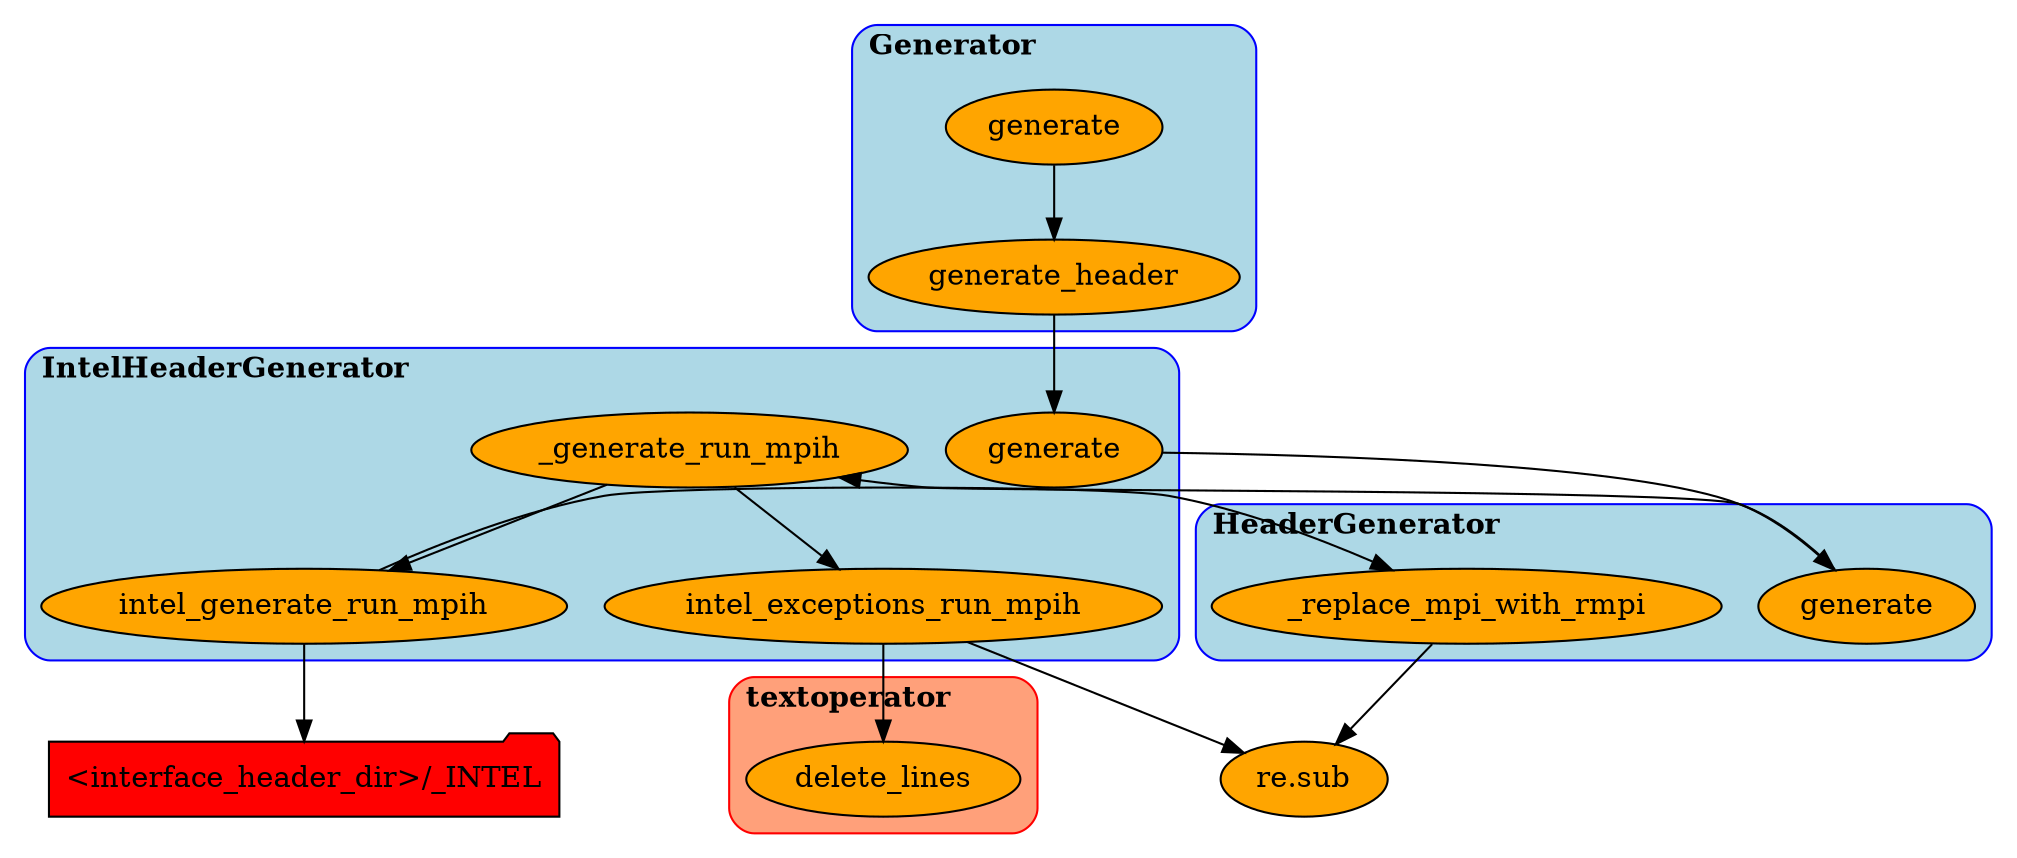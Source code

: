 digraph G {
    rankdir=TB;  // Orientation from top to bottom
    // rankdir=LB;  // Orientation from Rleft to right

    //
    // Classes definition:
    //
    subgraph cluster_class_Generator {
            label=<<B>Generator</B>>;
            labeljust="l";
            color=blue;
            style=rounded;
            bgcolor=lightblue;

            // Method definition: ellipse
            node [shape=ellipse, style=filled, fillcolor=orange];
            Generator_generate [label="generate"];
            Generator_generate_header [label="generate_header"];
            // Links
            Generator_generate -> Generator_generate_header;
    }
    subgraph cluster_class_IntelHeaderGenerator {
            label=<<B>IntelHeaderGenerator</B>>;
            labeljust="l";
            color=blue;
            style=rounded;
            bgcolor=lightblue;

            // Method definition: ellipse
            node [shape=ellipse, style=filled, fillcolor=orange];
            IntelHeaderGenerator_generate [label="generate"];
            IntelHeaderGenerator__generate_run_mpih [label="_generate_run_mpih"];
            IntelHeaderGenerator_intel_generate_run_mpih [label="intel_generate_run_mpih"];
            IntelHeaderGenerator_intel_exceptions_run_mpih [label="intel_exceptions_run_mpih"];
            // Links
            IntelHeaderGenerator__generate_run_mpih -> IntelHeaderGenerator_intel_generate_run_mpih;
            IntelHeaderGenerator__generate_run_mpih -> IntelHeaderGenerator_intel_exceptions_run_mpih;
    }
    subgraph cluster_class_HeaderGenerator {
            label=<<B>HeaderGenerator</B>>;
            labeljust="l";
            color=blue;
            style=rounded;
            bgcolor=lightblue;

            // Method definition: ellipse
            node [shape=ellipse, style=filled, fillcolor=orange];
            HeaderGenerator_generate [label="generate"];
            HeaderGenerator__replace_mpi_with_rmpi [label="_replace_mpi_with_rmpi"];
    }

    // Module definition: rectangle
    subgraph cluster_module_textoperator {
            label=<<B>textoperator</B>>;
            labeljust="l";
            color=red;
            style=rounded;
            bgcolor=lightsalmon;

            // Method definition: ellipse
            node [shape=ellipse, style=filled, fillcolor=orange];
            // textoperator_replacement_from_conf_file [label="replacement_from_conf_file"];
            textoperator_delete_lines [label="delete_lines"];
    }

    node [shape=ellipse, style=filled, fillcolor=orange];
    resub [label="re.sub"];


    //
    node [shape=folder, style=filled, fillcolor=red];
    _INTEL [label="<interface_header_dir>/_INTEL"]
//    node [shape=folder, style=filled, fillcolor=green];
//    etc [label="etc/header"];
    //

    //
    // Functionnal relationship
    //
    Generator_generate_header -> IntelHeaderGenerator_generate;
    IntelHeaderGenerator_generate -> HeaderGenerator_generate;
    HeaderGenerator_generate -> IntelHeaderGenerator__generate_run_mpih;
    IntelHeaderGenerator_intel_generate_run_mpih-> HeaderGenerator__replace_mpi_with_rmpi;
    IntelHeaderGenerator_intel_exceptions_run_mpih -> textoperator_delete_lines;
    IntelHeaderGenerator_intel_exceptions_run_mpih -> resub;
    HeaderGenerator__replace_mpi_with_rmpi -> resub;

    //
    // Data Flow
    //
    IntelHeaderGenerator_intel_generate_run_mpih -> _INTEL;
//    etc -> IntelIntelHeaderGenerator;
//    IntelIntelHeaderGenerator -> INTEL_INTEL;
}

